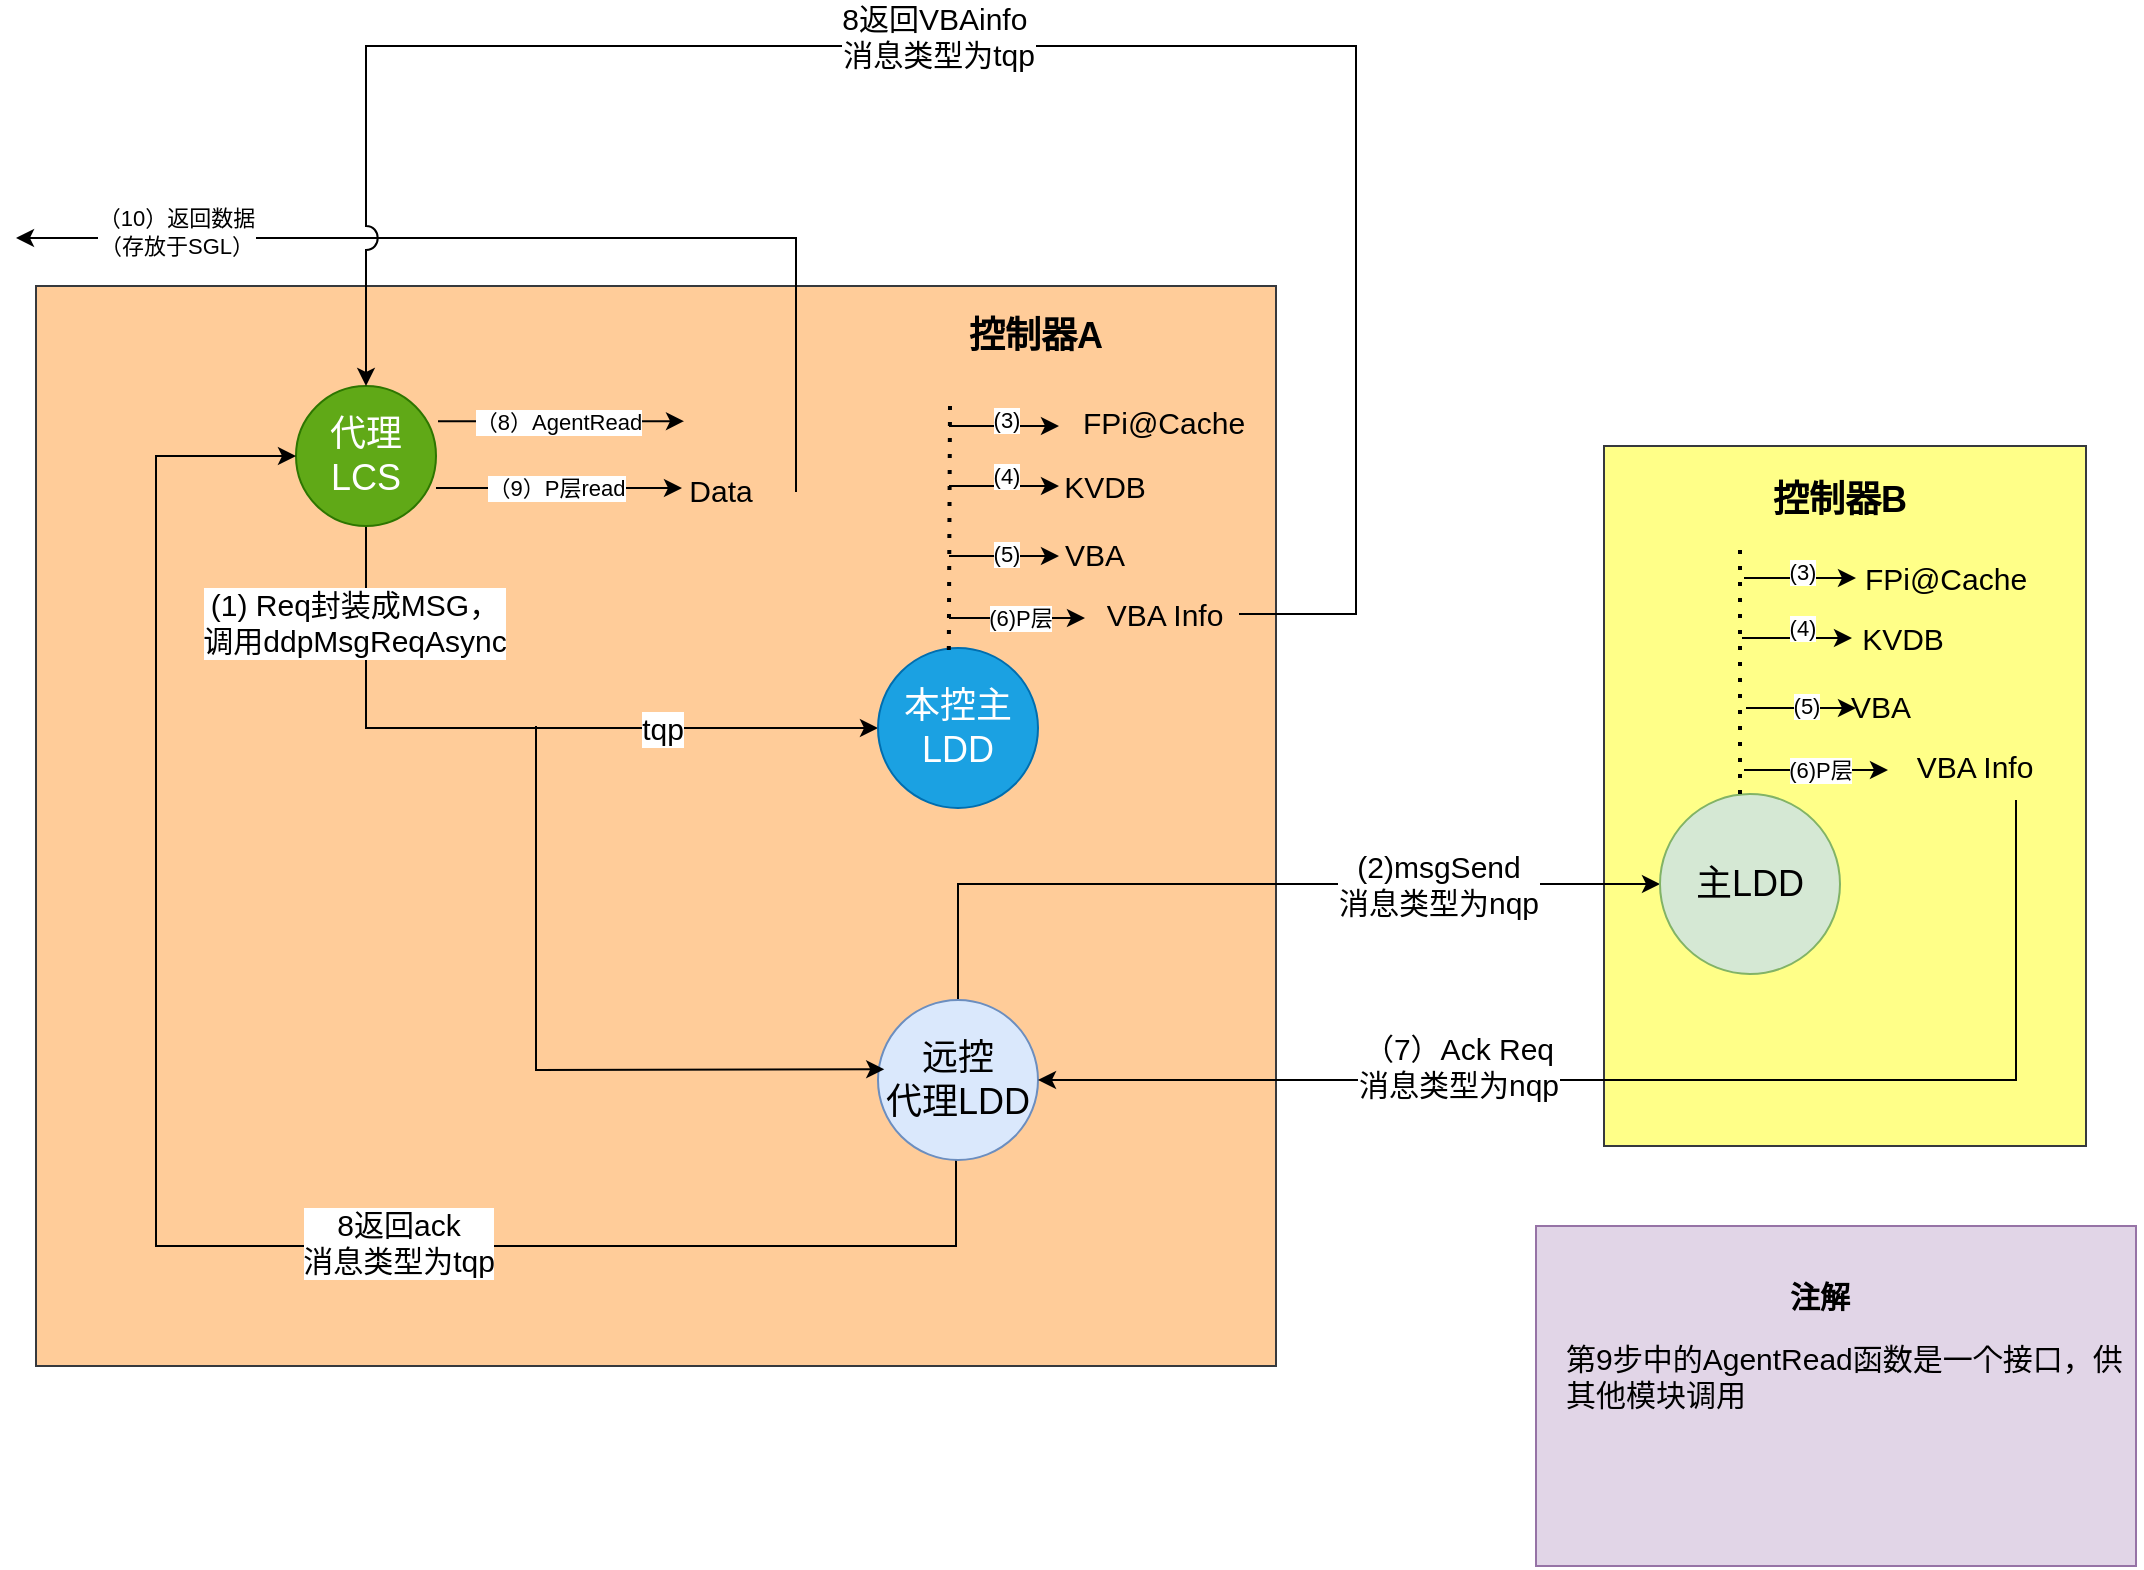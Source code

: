 <mxfile version="21.6.8" type="github">
  <diagram name="第 1 页" id="KYxuzU7f_rdgAicGb6aT">
    <mxGraphModel dx="2150" dy="1954" grid="1" gridSize="10" guides="1" tooltips="1" connect="1" arrows="1" fold="1" page="1" pageScale="1" pageWidth="827" pageHeight="1169" math="0" shadow="0">
      <root>
        <mxCell id="0" />
        <mxCell id="1" parent="0" />
        <mxCell id="RK_rrIBk2QPuKFIXuzQy-28" value="" style="rounded=0;whiteSpace=wrap;html=1;fillColor=#ffff88;strokeColor=#36393d;" vertex="1" parent="1">
          <mxGeometry x="474" y="60" width="241" height="350" as="geometry" />
        </mxCell>
        <mxCell id="RK_rrIBk2QPuKFIXuzQy-27" value="" style="rounded=0;whiteSpace=wrap;html=1;fillColor=#ffcc99;strokeColor=#36393d;" vertex="1" parent="1">
          <mxGeometry x="-310" y="-20" width="620" height="540" as="geometry" />
        </mxCell>
        <mxCell id="tnGbYBRrjQ65WLvPyJLb-3" style="edgeStyle=orthogonalEdgeStyle;rounded=0;orthogonalLoop=1;jettySize=auto;html=1;exitX=0.5;exitY=1;exitDx=0;exitDy=0;entryX=0;entryY=0.5;entryDx=0;entryDy=0;" parent="1" source="tnGbYBRrjQ65WLvPyJLb-7" target="RK_rrIBk2QPuKFIXuzQy-1" edge="1">
          <mxGeometry relative="1" as="geometry">
            <mxPoint x="302.5" y="113.5" as="sourcePoint" />
            <mxPoint x="420" y="226.5" as="targetPoint" />
          </mxGeometry>
        </mxCell>
        <mxCell id="tnGbYBRrjQ65WLvPyJLb-5" value="&lt;font style=&quot;font-size: 15px;&quot;&gt;(1) Req封装成MSG，&lt;br&gt;调用ddpMsgReqAsync&lt;/font&gt;" style="edgeLabel;html=1;align=center;verticalAlign=middle;resizable=0;points=[];" parent="tnGbYBRrjQ65WLvPyJLb-3" vertex="1" connectable="0">
          <mxGeometry x="0.384" y="-1" relative="1" as="geometry">
            <mxPoint x="-152" y="-54" as="offset" />
          </mxGeometry>
        </mxCell>
        <mxCell id="RK_rrIBk2QPuKFIXuzQy-2" value="&lt;font style=&quot;font-size: 15px;&quot;&gt;tqp&lt;/font&gt;" style="edgeLabel;html=1;align=center;verticalAlign=middle;resizable=0;points=[];" vertex="1" connectable="0" parent="tnGbYBRrjQ65WLvPyJLb-3">
          <mxGeometry x="0.555" y="-3" relative="1" as="geometry">
            <mxPoint x="-29" y="-3" as="offset" />
          </mxGeometry>
        </mxCell>
        <mxCell id="tnGbYBRrjQ65WLvPyJLb-7" value="&lt;font style=&quot;font-size: 18px;&quot;&gt;代理LCS&lt;/font&gt;" style="ellipse;whiteSpace=wrap;html=1;aspect=fixed;fillColor=#60a917;fontColor=#ffffff;strokeColor=#2D7600;" parent="1" vertex="1">
          <mxGeometry x="-180" y="30" width="70" height="70" as="geometry" />
        </mxCell>
        <mxCell id="tnGbYBRrjQ65WLvPyJLb-13" style="edgeStyle=orthogonalEdgeStyle;rounded=0;orthogonalLoop=1;jettySize=auto;html=1;exitX=0.5;exitY=0;exitDx=0;exitDy=0;entryX=0;entryY=0.5;entryDx=0;entryDy=0;" parent="1" source="tnGbYBRrjQ65WLvPyJLb-8" target="tnGbYBRrjQ65WLvPyJLb-12" edge="1">
          <mxGeometry relative="1" as="geometry">
            <mxPoint x="30" y="282" as="sourcePoint" />
            <mxPoint x="590" y="270" as="targetPoint" />
            <Array as="points">
              <mxPoint x="151" y="279" />
            </Array>
          </mxGeometry>
        </mxCell>
        <mxCell id="tnGbYBRrjQ65WLvPyJLb-14" value="&lt;font style=&quot;font-size: 15px;&quot;&gt;(2)msgSend&lt;br&gt;消息类型为nqp&lt;br&gt;&lt;/font&gt;" style="edgeLabel;html=1;align=center;verticalAlign=middle;resizable=0;points=[];" parent="tnGbYBRrjQ65WLvPyJLb-13" vertex="1" connectable="0">
          <mxGeometry x="-0.189" y="3" relative="1" as="geometry">
            <mxPoint x="132" y="3" as="offset" />
          </mxGeometry>
        </mxCell>
        <mxCell id="RK_rrIBk2QPuKFIXuzQy-23" style="edgeStyle=orthogonalEdgeStyle;rounded=0;orthogonalLoop=1;jettySize=auto;html=1;entryX=0;entryY=0.5;entryDx=0;entryDy=0;exitX=0.5;exitY=1;exitDx=0;exitDy=0;" edge="1" parent="1" source="tnGbYBRrjQ65WLvPyJLb-8" target="tnGbYBRrjQ65WLvPyJLb-7">
          <mxGeometry relative="1" as="geometry">
            <Array as="points">
              <mxPoint x="150" y="460" />
              <mxPoint x="-250" y="460" />
              <mxPoint x="-250" y="65" />
            </Array>
          </mxGeometry>
        </mxCell>
        <mxCell id="RK_rrIBk2QPuKFIXuzQy-24" value="&lt;font style=&quot;font-size: 15px;&quot;&gt;8返回ack&lt;br&gt;消息类型为tqp&lt;/font&gt;" style="edgeLabel;html=1;align=center;verticalAlign=middle;resizable=0;points=[];" vertex="1" connectable="0" parent="RK_rrIBk2QPuKFIXuzQy-23">
          <mxGeometry x="-0.29" y="-2" relative="1" as="geometry">
            <mxPoint x="-1" as="offset" />
          </mxGeometry>
        </mxCell>
        <mxCell id="tnGbYBRrjQ65WLvPyJLb-8" value="&lt;font style=&quot;font-size: 18px;&quot;&gt;远控&lt;br&gt;代理LDD&lt;/font&gt;" style="ellipse;whiteSpace=wrap;html=1;aspect=fixed;fillColor=#dae8fc;strokeColor=#6c8ebf;" parent="1" vertex="1">
          <mxGeometry x="111" y="337" width="80" height="80" as="geometry" />
        </mxCell>
        <mxCell id="tnGbYBRrjQ65WLvPyJLb-12" value="&lt;span style=&quot;font-size: 18px;&quot;&gt;主LDD&lt;br&gt;&lt;/span&gt;" style="ellipse;whiteSpace=wrap;html=1;aspect=fixed;fillColor=#d5e8d4;strokeColor=#82b366;" parent="1" vertex="1">
          <mxGeometry x="502" y="234" width="90" height="90" as="geometry" />
        </mxCell>
        <mxCell id="tnGbYBRrjQ65WLvPyJLb-16" value="" style="endArrow=classic;html=1;rounded=0;entryX=0;entryY=0.5;entryDx=0;entryDy=0;" parent="1" edge="1">
          <mxGeometry width="50" height="50" relative="1" as="geometry">
            <mxPoint x="544" y="126" as="sourcePoint" />
            <mxPoint x="600" y="126" as="targetPoint" />
          </mxGeometry>
        </mxCell>
        <mxCell id="tnGbYBRrjQ65WLvPyJLb-33" value="(3)" style="edgeLabel;html=1;align=center;verticalAlign=middle;resizable=0;points=[];" parent="tnGbYBRrjQ65WLvPyJLb-16" vertex="1" connectable="0">
          <mxGeometry x="0.042" y="3" relative="1" as="geometry">
            <mxPoint as="offset" />
          </mxGeometry>
        </mxCell>
        <mxCell id="tnGbYBRrjQ65WLvPyJLb-17" value="&lt;font style=&quot;font-size: 15px;&quot;&gt;FPi@Cache&lt;/font&gt;" style="text;strokeColor=none;align=center;fillColor=none;html=1;verticalAlign=middle;whiteSpace=wrap;rounded=0;" parent="1" vertex="1">
          <mxGeometry x="600" y="109" width="90" height="34" as="geometry" />
        </mxCell>
        <mxCell id="tnGbYBRrjQ65WLvPyJLb-19" value="" style="endArrow=classic;html=1;rounded=0;entryX=0;entryY=0.5;entryDx=0;entryDy=0;" parent="1" edge="1">
          <mxGeometry width="50" height="50" relative="1" as="geometry">
            <mxPoint x="543" y="156" as="sourcePoint" />
            <mxPoint x="598" y="156" as="targetPoint" />
          </mxGeometry>
        </mxCell>
        <mxCell id="tnGbYBRrjQ65WLvPyJLb-34" value="(4)" style="edgeLabel;html=1;align=center;verticalAlign=middle;resizable=0;points=[];" parent="tnGbYBRrjQ65WLvPyJLb-19" vertex="1" connectable="0">
          <mxGeometry x="0.042" y="5" relative="1" as="geometry">
            <mxPoint x="1" as="offset" />
          </mxGeometry>
        </mxCell>
        <mxCell id="tnGbYBRrjQ65WLvPyJLb-20" value="&lt;font style=&quot;font-size: 15px;&quot;&gt;KVDB&lt;/font&gt;" style="text;strokeColor=none;align=center;fillColor=none;html=1;verticalAlign=middle;whiteSpace=wrap;rounded=0;" parent="1" vertex="1">
          <mxGeometry x="596" y="139" width="55" height="34" as="geometry" />
        </mxCell>
        <mxCell id="tnGbYBRrjQ65WLvPyJLb-21" value="" style="endArrow=classic;html=1;rounded=0;entryX=0;entryY=0.5;entryDx=0;entryDy=0;" parent="1" edge="1">
          <mxGeometry width="50" height="50" relative="1" as="geometry">
            <mxPoint x="545" y="191" as="sourcePoint" />
            <mxPoint x="600" y="191" as="targetPoint" />
          </mxGeometry>
        </mxCell>
        <mxCell id="tnGbYBRrjQ65WLvPyJLb-35" value="(5)" style="edgeLabel;html=1;align=center;verticalAlign=middle;resizable=0;points=[];" parent="tnGbYBRrjQ65WLvPyJLb-21" vertex="1" connectable="0">
          <mxGeometry x="0.042" y="1" relative="1" as="geometry">
            <mxPoint x="1" as="offset" />
          </mxGeometry>
        </mxCell>
        <mxCell id="tnGbYBRrjQ65WLvPyJLb-22" value="&lt;font style=&quot;font-size: 15px;&quot;&gt;VBA&lt;/font&gt;" style="text;strokeColor=none;align=center;fillColor=none;html=1;verticalAlign=middle;whiteSpace=wrap;rounded=0;" parent="1" vertex="1">
          <mxGeometry x="590" y="173" width="45" height="34" as="geometry" />
        </mxCell>
        <mxCell id="tnGbYBRrjQ65WLvPyJLb-26" style="edgeStyle=orthogonalEdgeStyle;rounded=0;orthogonalLoop=1;jettySize=auto;html=1;entryX=1;entryY=0.5;entryDx=0;entryDy=0;" parent="1" source="tnGbYBRrjQ65WLvPyJLb-23" edge="1" target="tnGbYBRrjQ65WLvPyJLb-8">
          <mxGeometry relative="1" as="geometry">
            <mxPoint x="60" y="310" as="targetPoint" />
            <Array as="points">
              <mxPoint x="680" y="377" />
            </Array>
          </mxGeometry>
        </mxCell>
        <mxCell id="tnGbYBRrjQ65WLvPyJLb-27" value="&lt;font style=&quot;font-size: 15px;&quot;&gt;（7）Ack Req&lt;br&gt;消息类型为nqp&lt;br&gt;&lt;/font&gt;" style="edgeLabel;html=1;align=center;verticalAlign=middle;resizable=0;points=[];" parent="tnGbYBRrjQ65WLvPyJLb-26" vertex="1" connectable="0">
          <mxGeometry x="-0.223" relative="1" as="geometry">
            <mxPoint x="-175" y="-7" as="offset" />
          </mxGeometry>
        </mxCell>
        <mxCell id="tnGbYBRrjQ65WLvPyJLb-23" value="&lt;font style=&quot;font-size: 15px;&quot;&gt;VBA Info&lt;/font&gt;" style="text;strokeColor=none;align=center;fillColor=none;html=1;verticalAlign=middle;whiteSpace=wrap;rounded=0;" parent="1" vertex="1">
          <mxGeometry x="622" y="203" width="75" height="34" as="geometry" />
        </mxCell>
        <mxCell id="tnGbYBRrjQ65WLvPyJLb-24" value="" style="endArrow=classic;html=1;rounded=0;" parent="1" edge="1">
          <mxGeometry width="50" height="50" relative="1" as="geometry">
            <mxPoint x="544" y="222" as="sourcePoint" />
            <mxPoint x="616" y="222" as="targetPoint" />
          </mxGeometry>
        </mxCell>
        <mxCell id="tnGbYBRrjQ65WLvPyJLb-25" value="(6)P层" style="edgeLabel;html=1;align=center;verticalAlign=middle;resizable=0;points=[];" parent="tnGbYBRrjQ65WLvPyJLb-24" vertex="1" connectable="0">
          <mxGeometry x="-0.176" relative="1" as="geometry">
            <mxPoint x="8" as="offset" />
          </mxGeometry>
        </mxCell>
        <mxCell id="tnGbYBRrjQ65WLvPyJLb-38" value="" style="endArrow=classic;html=1;rounded=0;" parent="1" edge="1">
          <mxGeometry width="50" height="50" relative="1" as="geometry">
            <mxPoint x="-109" y="47.57" as="sourcePoint" />
            <mxPoint x="14" y="47.57" as="targetPoint" />
          </mxGeometry>
        </mxCell>
        <mxCell id="tnGbYBRrjQ65WLvPyJLb-39" value="（8）AgentRead" style="edgeLabel;html=1;align=center;verticalAlign=middle;resizable=0;points=[];" parent="tnGbYBRrjQ65WLvPyJLb-38" vertex="1" connectable="0">
          <mxGeometry x="-0.217" y="1" relative="1" as="geometry">
            <mxPoint x="12" y="1" as="offset" />
          </mxGeometry>
        </mxCell>
        <mxCell id="tnGbYBRrjQ65WLvPyJLb-40" value="" style="endArrow=classic;html=1;rounded=0;" parent="1" edge="1">
          <mxGeometry width="50" height="50" relative="1" as="geometry">
            <mxPoint x="-110" y="81" as="sourcePoint" />
            <mxPoint x="13" y="81" as="targetPoint" />
          </mxGeometry>
        </mxCell>
        <mxCell id="tnGbYBRrjQ65WLvPyJLb-41" value="（9）P层read" style="edgeLabel;html=1;align=center;verticalAlign=middle;resizable=0;points=[];" parent="tnGbYBRrjQ65WLvPyJLb-40" vertex="1" connectable="0">
          <mxGeometry x="-0.217" y="1" relative="1" as="geometry">
            <mxPoint x="12" y="1" as="offset" />
          </mxGeometry>
        </mxCell>
        <mxCell id="tnGbYBRrjQ65WLvPyJLb-44" value="" style="endArrow=none;dashed=1;html=1;dashPattern=1 3;strokeWidth=2;rounded=0;exitX=0.5;exitY=0;exitDx=0;exitDy=0;" parent="1" edge="1">
          <mxGeometry width="50" height="50" relative="1" as="geometry">
            <mxPoint x="542" y="234" as="sourcePoint" />
            <mxPoint x="542" y="110" as="targetPoint" />
          </mxGeometry>
        </mxCell>
        <mxCell id="tnGbYBRrjQ65WLvPyJLb-49" value="&lt;font style=&quot;font-size: 18px;&quot;&gt;&lt;b&gt;控制器B&lt;/b&gt;&lt;/font&gt;" style="text;strokeColor=none;align=center;fillColor=none;html=1;verticalAlign=middle;whiteSpace=wrap;rounded=0;" parent="1" vertex="1">
          <mxGeometry x="552" y="72" width="80" height="30" as="geometry" />
        </mxCell>
        <mxCell id="tnGbYBRrjQ65WLvPyJLb-54" value="" style="endArrow=classic;html=1;rounded=0;exitX=1;exitY=0.5;exitDx=0;exitDy=0;" parent="1" edge="1">
          <mxGeometry width="50" height="50" relative="1" as="geometry">
            <mxPoint x="70" y="83" as="sourcePoint" />
            <mxPoint x="-320" y="-44" as="targetPoint" />
            <Array as="points">
              <mxPoint x="70" y="-44" />
              <mxPoint x="-50" y="-44" />
              <mxPoint x="-240" y="-44" />
            </Array>
          </mxGeometry>
        </mxCell>
        <mxCell id="tnGbYBRrjQ65WLvPyJLb-55" value="（10）返回数据&lt;br&gt;（存放于SGL）" style="edgeLabel;html=1;align=center;verticalAlign=middle;resizable=0;points=[];" parent="tnGbYBRrjQ65WLvPyJLb-54" vertex="1" connectable="0">
          <mxGeometry x="0.288" y="-3" relative="1" as="geometry">
            <mxPoint x="-104" as="offset" />
          </mxGeometry>
        </mxCell>
        <mxCell id="tnGbYBRrjQ65WLvPyJLb-63" value="" style="group" parent="1" vertex="1" connectable="0">
          <mxGeometry x="400" y="450" width="343" height="170" as="geometry" />
        </mxCell>
        <mxCell id="tnGbYBRrjQ65WLvPyJLb-61" value="" style="whiteSpace=wrap;html=1;fillColor=#e1d5e7;strokeColor=#9673a6;" parent="tnGbYBRrjQ65WLvPyJLb-63" vertex="1">
          <mxGeometry x="40" width="300" height="170" as="geometry" />
        </mxCell>
        <mxCell id="tnGbYBRrjQ65WLvPyJLb-60" value="&lt;font style=&quot;font-size: 15px;&quot;&gt;第9步中的AgentRead函数是一个接口，供其他模块调用&lt;/font&gt;" style="text;strokeColor=none;align=left;fillColor=none;html=1;verticalAlign=middle;whiteSpace=wrap;rounded=0;" parent="tnGbYBRrjQ65WLvPyJLb-63" vertex="1">
          <mxGeometry x="53" y="60" width="290" height="30" as="geometry" />
        </mxCell>
        <mxCell id="tnGbYBRrjQ65WLvPyJLb-62" value="&lt;font style=&quot;font-size: 15px;&quot;&gt;&lt;b&gt;注解&lt;/b&gt;&lt;/font&gt;" style="text;strokeColor=none;align=center;fillColor=none;html=1;verticalAlign=middle;whiteSpace=wrap;rounded=0;" parent="tnGbYBRrjQ65WLvPyJLb-63" vertex="1">
          <mxGeometry x="151.5" y="20" width="60" height="30" as="geometry" />
        </mxCell>
        <mxCell id="RK_rrIBk2QPuKFIXuzQy-1" value="&lt;font style=&quot;font-size: 18px;&quot;&gt;本控主LDD&lt;/font&gt;" style="ellipse;whiteSpace=wrap;html=1;aspect=fixed;fillColor=#1ba1e2;fontColor=#ffffff;strokeColor=#006EAF;" vertex="1" parent="1">
          <mxGeometry x="111" y="161" width="80" height="80" as="geometry" />
        </mxCell>
        <mxCell id="RK_rrIBk2QPuKFIXuzQy-6" value="" style="endArrow=classic;html=1;rounded=0;entryX=0;entryY=0.5;entryDx=0;entryDy=0;" edge="1" parent="1">
          <mxGeometry width="50" height="50" relative="1" as="geometry">
            <mxPoint x="146.5" y="50" as="sourcePoint" />
            <mxPoint x="201.5" y="50" as="targetPoint" />
          </mxGeometry>
        </mxCell>
        <mxCell id="RK_rrIBk2QPuKFIXuzQy-7" value="(3)" style="edgeLabel;html=1;align=center;verticalAlign=middle;resizable=0;points=[];" vertex="1" connectable="0" parent="RK_rrIBk2QPuKFIXuzQy-6">
          <mxGeometry x="0.042" y="3" relative="1" as="geometry">
            <mxPoint as="offset" />
          </mxGeometry>
        </mxCell>
        <mxCell id="RK_rrIBk2QPuKFIXuzQy-8" value="" style="endArrow=classic;html=1;rounded=0;entryX=0;entryY=0.5;entryDx=0;entryDy=0;" edge="1" parent="1">
          <mxGeometry width="50" height="50" relative="1" as="geometry">
            <mxPoint x="146.5" y="80" as="sourcePoint" />
            <mxPoint x="201.5" y="80" as="targetPoint" />
          </mxGeometry>
        </mxCell>
        <mxCell id="RK_rrIBk2QPuKFIXuzQy-9" value="(4)" style="edgeLabel;html=1;align=center;verticalAlign=middle;resizable=0;points=[];" vertex="1" connectable="0" parent="RK_rrIBk2QPuKFIXuzQy-8">
          <mxGeometry x="0.042" y="5" relative="1" as="geometry">
            <mxPoint as="offset" />
          </mxGeometry>
        </mxCell>
        <mxCell id="RK_rrIBk2QPuKFIXuzQy-10" value="&lt;font style=&quot;font-size: 15px;&quot;&gt;KVDB&lt;/font&gt;" style="text;strokeColor=none;align=center;fillColor=none;html=1;verticalAlign=middle;whiteSpace=wrap;rounded=0;" vertex="1" parent="1">
          <mxGeometry x="196.5" y="63" width="55" height="34" as="geometry" />
        </mxCell>
        <mxCell id="RK_rrIBk2QPuKFIXuzQy-11" value="" style="endArrow=classic;html=1;rounded=0;entryX=0;entryY=0.5;entryDx=0;entryDy=0;" edge="1" parent="1">
          <mxGeometry width="50" height="50" relative="1" as="geometry">
            <mxPoint x="146.5" y="115" as="sourcePoint" />
            <mxPoint x="201.5" y="115" as="targetPoint" />
          </mxGeometry>
        </mxCell>
        <mxCell id="RK_rrIBk2QPuKFIXuzQy-12" value="(5)" style="edgeLabel;html=1;align=center;verticalAlign=middle;resizable=0;points=[];" vertex="1" connectable="0" parent="RK_rrIBk2QPuKFIXuzQy-11">
          <mxGeometry x="0.042" y="1" relative="1" as="geometry">
            <mxPoint as="offset" />
          </mxGeometry>
        </mxCell>
        <mxCell id="RK_rrIBk2QPuKFIXuzQy-13" value="&lt;font style=&quot;font-size: 15px;&quot;&gt;VBA&lt;/font&gt;" style="text;strokeColor=none;align=center;fillColor=none;html=1;verticalAlign=middle;whiteSpace=wrap;rounded=0;" vertex="1" parent="1">
          <mxGeometry x="196.5" y="97" width="45" height="34" as="geometry" />
        </mxCell>
        <mxCell id="RK_rrIBk2QPuKFIXuzQy-14" value="" style="endArrow=classic;html=1;rounded=0;entryX=0;entryY=0.5;entryDx=0;entryDy=0;" edge="1" parent="1">
          <mxGeometry width="50" height="50" relative="1" as="geometry">
            <mxPoint x="146.5" y="146" as="sourcePoint" />
            <mxPoint x="214.5" y="146" as="targetPoint" />
          </mxGeometry>
        </mxCell>
        <mxCell id="RK_rrIBk2QPuKFIXuzQy-15" value="(6)P层" style="edgeLabel;html=1;align=center;verticalAlign=middle;resizable=0;points=[];" vertex="1" connectable="0" parent="RK_rrIBk2QPuKFIXuzQy-14">
          <mxGeometry x="-0.176" relative="1" as="geometry">
            <mxPoint x="7" as="offset" />
          </mxGeometry>
        </mxCell>
        <mxCell id="RK_rrIBk2QPuKFIXuzQy-16" value="" style="endArrow=none;dashed=1;html=1;dashPattern=1 3;strokeWidth=2;rounded=0;" edge="1" parent="1">
          <mxGeometry width="50" height="50" relative="1" as="geometry">
            <mxPoint x="146.41" y="162" as="sourcePoint" />
            <mxPoint x="147" y="40" as="targetPoint" />
          </mxGeometry>
        </mxCell>
        <mxCell id="RK_rrIBk2QPuKFIXuzQy-17" value="&lt;font style=&quot;font-size: 15px;&quot;&gt;Data&lt;/font&gt;" style="text;strokeColor=none;align=center;fillColor=none;html=1;verticalAlign=middle;whiteSpace=wrap;rounded=0;" vertex="1" parent="1">
          <mxGeometry x="-5" y="65" width="75" height="34" as="geometry" />
        </mxCell>
        <mxCell id="RK_rrIBk2QPuKFIXuzQy-18" value="&lt;font style=&quot;font-size: 15px;&quot;&gt;FPi@Cache&lt;/font&gt;" style="text;strokeColor=none;align=center;fillColor=none;html=1;verticalAlign=middle;whiteSpace=wrap;rounded=0;" vertex="1" parent="1">
          <mxGeometry x="209" y="31" width="90" height="34" as="geometry" />
        </mxCell>
        <mxCell id="RK_rrIBk2QPuKFIXuzQy-21" value="" style="edgeStyle=none;orthogonalLoop=1;jettySize=auto;html=1;rounded=0;entryX=0.039;entryY=0.433;entryDx=0;entryDy=0;entryPerimeter=0;" edge="1" parent="1" target="tnGbYBRrjQ65WLvPyJLb-8">
          <mxGeometry width="80" relative="1" as="geometry">
            <mxPoint x="-60" y="200" as="sourcePoint" />
            <mxPoint x="130" y="190" as="targetPoint" />
            <Array as="points">
              <mxPoint x="-60" y="372" />
            </Array>
          </mxGeometry>
        </mxCell>
        <mxCell id="RK_rrIBk2QPuKFIXuzQy-33" style="edgeStyle=orthogonalEdgeStyle;rounded=0;orthogonalLoop=1;jettySize=auto;html=1;entryX=0.5;entryY=0;entryDx=0;entryDy=0;jumpStyle=arc;jumpSize=12;" edge="1" parent="1" source="RK_rrIBk2QPuKFIXuzQy-22" target="tnGbYBRrjQ65WLvPyJLb-7">
          <mxGeometry relative="1" as="geometry">
            <Array as="points">
              <mxPoint x="350" y="144" />
              <mxPoint x="350" y="-140" />
              <mxPoint x="-145" y="-140" />
            </Array>
          </mxGeometry>
        </mxCell>
        <mxCell id="RK_rrIBk2QPuKFIXuzQy-34" value="&lt;font style=&quot;font-size: 15px;&quot;&gt;8返回VBAinfo&amp;nbsp;&lt;br&gt;消息类型为tqp&lt;/font&gt;" style="edgeLabel;html=1;align=center;verticalAlign=middle;resizable=0;points=[];" vertex="1" connectable="0" parent="RK_rrIBk2QPuKFIXuzQy-33">
          <mxGeometry x="0.096" y="-5" relative="1" as="geometry">
            <mxPoint as="offset" />
          </mxGeometry>
        </mxCell>
        <mxCell id="RK_rrIBk2QPuKFIXuzQy-22" value="&lt;font style=&quot;font-size: 15px;&quot;&gt;VBA Info&lt;/font&gt;" style="text;strokeColor=none;align=center;fillColor=none;html=1;verticalAlign=middle;whiteSpace=wrap;rounded=0;" vertex="1" parent="1">
          <mxGeometry x="216.5" y="127" width="75" height="34" as="geometry" />
        </mxCell>
        <mxCell id="RK_rrIBk2QPuKFIXuzQy-32" value="&lt;font style=&quot;font-size: 18px;&quot;&gt;&lt;b&gt;控制器A&lt;br&gt;&lt;/b&gt;&lt;/font&gt;" style="text;strokeColor=none;align=center;fillColor=none;html=1;verticalAlign=middle;whiteSpace=wrap;rounded=0;" vertex="1" parent="1">
          <mxGeometry x="150" y="-10" width="80" height="30" as="geometry" />
        </mxCell>
      </root>
    </mxGraphModel>
  </diagram>
</mxfile>
